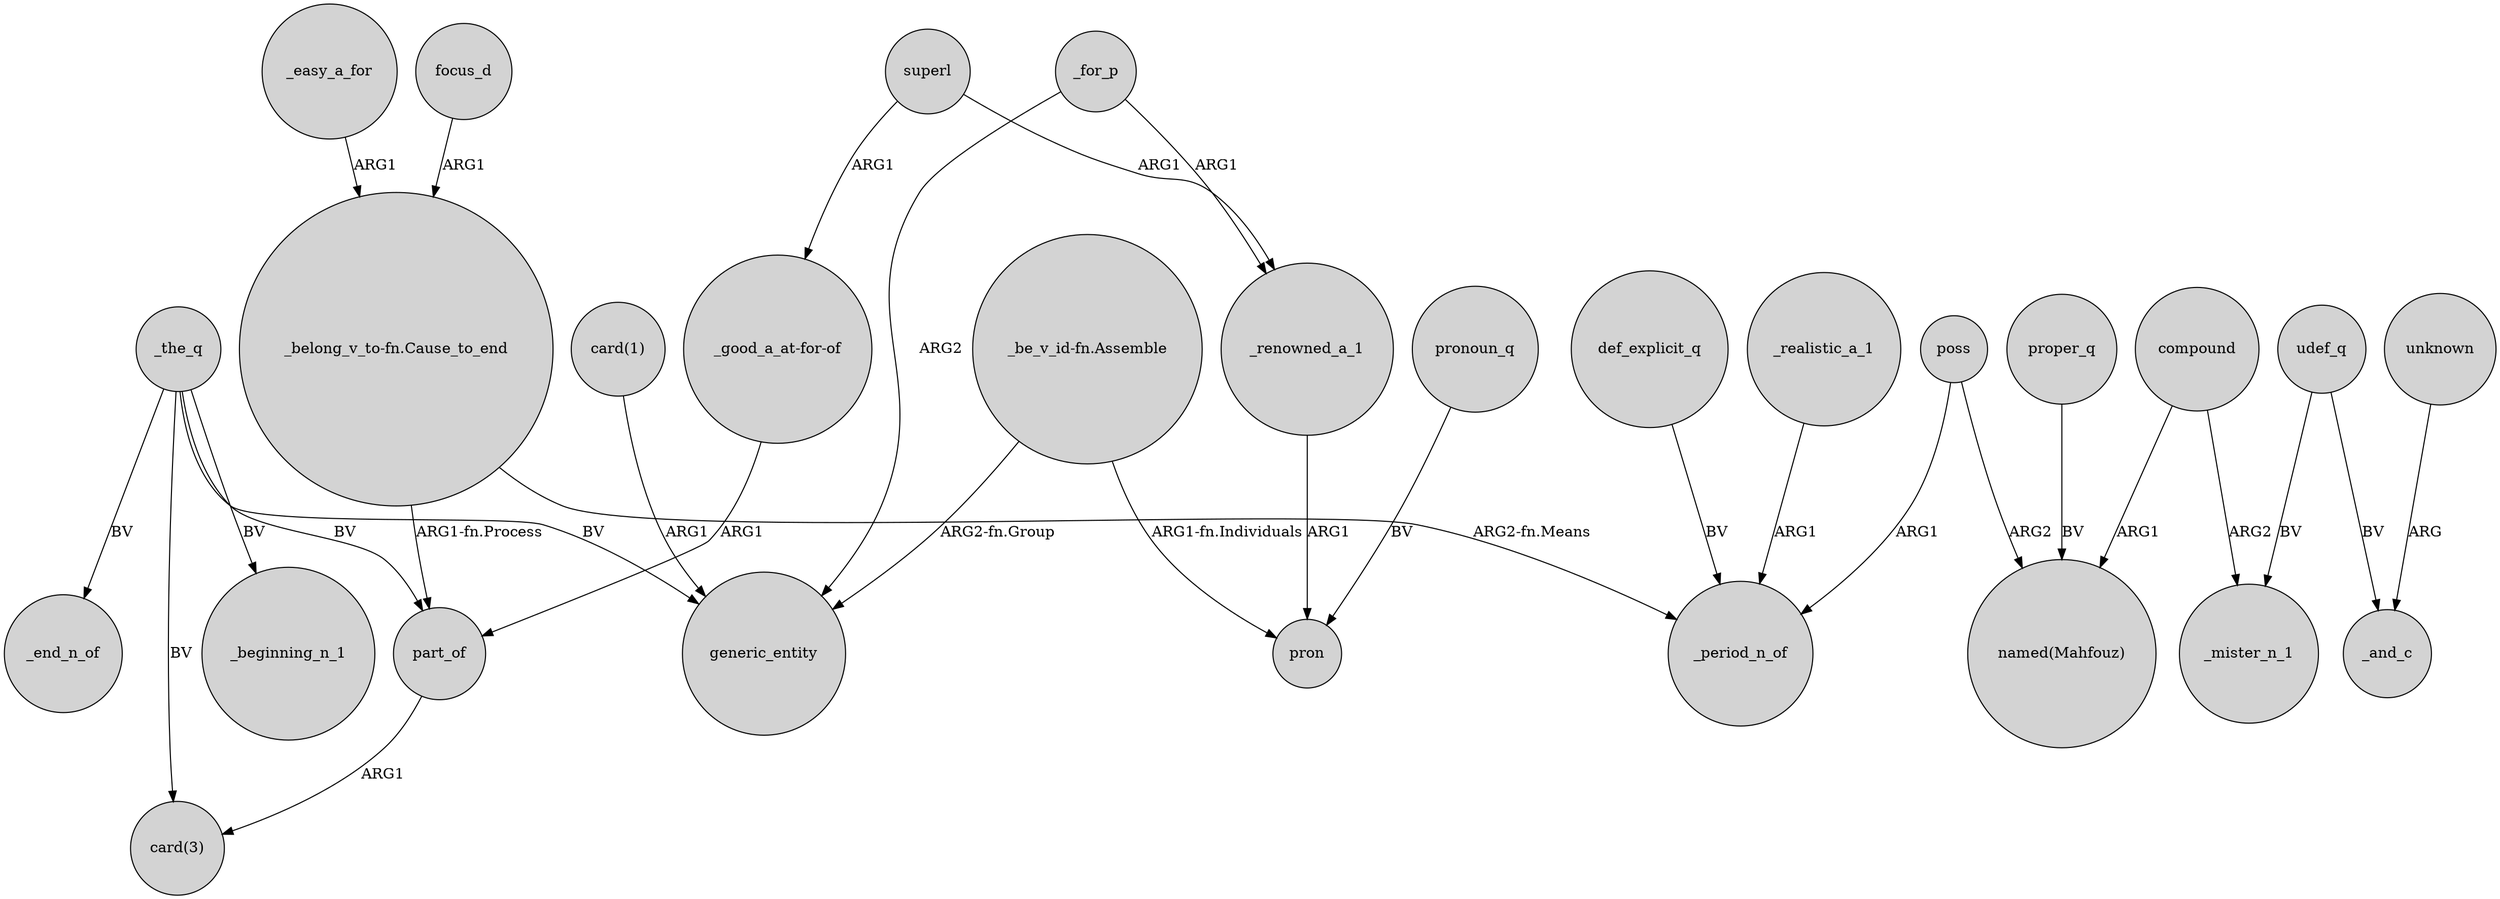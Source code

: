 digraph {
	node [shape=circle style=filled]
	def_explicit_q -> _period_n_of [label=BV]
	superl -> "_good_a_at-for-of" [label=ARG1]
	"card(1)" -> generic_entity [label=ARG1]
	compound -> _mister_n_1 [label=ARG2]
	_the_q -> part_of [label=BV]
	"_belong_v_to-fn.Cause_to_end" -> _period_n_of [label="ARG2-fn.Means"]
	_realistic_a_1 -> _period_n_of [label=ARG1]
	"_be_v_id-fn.Assemble" -> pron [label="ARG1-fn.Individuals"]
	superl -> _renowned_a_1 [label=ARG1]
	_for_p -> _renowned_a_1 [label=ARG1]
	part_of -> "card(3)" [label=ARG1]
	_for_p -> generic_entity [label=ARG2]
	"_be_v_id-fn.Assemble" -> generic_entity [label="ARG2-fn.Group"]
	udef_q -> _and_c [label=BV]
	udef_q -> _mister_n_1 [label=BV]
	unknown -> _and_c [label=ARG]
	pronoun_q -> pron [label=BV]
	poss -> _period_n_of [label=ARG1]
	proper_q -> "named(Mahfouz)" [label=BV]
	_renowned_a_1 -> pron [label=ARG1]
	"_good_a_at-for-of" -> part_of [label=ARG1]
	compound -> "named(Mahfouz)" [label=ARG1]
	"_belong_v_to-fn.Cause_to_end" -> part_of [label="ARG1-fn.Process"]
	_the_q -> generic_entity [label=BV]
	_easy_a_for -> "_belong_v_to-fn.Cause_to_end" [label=ARG1]
	_the_q -> "card(3)" [label=BV]
	_the_q -> _beginning_n_1 [label=BV]
	poss -> "named(Mahfouz)" [label=ARG2]
	focus_d -> "_belong_v_to-fn.Cause_to_end" [label=ARG1]
	_the_q -> _end_n_of [label=BV]
}
